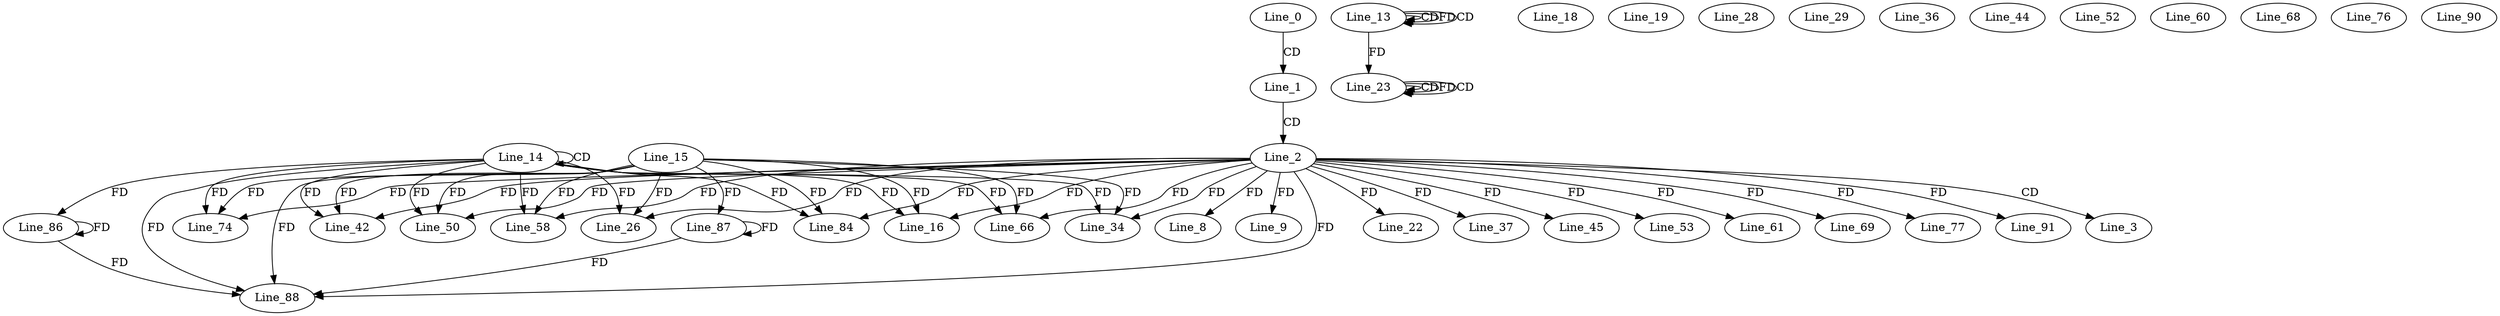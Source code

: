 digraph G {
  Line_0;
  Line_1;
  Line_2;
  Line_3;
  Line_8;
  Line_9;
  Line_13;
  Line_13;
  Line_13;
  Line_13;
  Line_14;
  Line_14;
  Line_16;
  Line_15;
  Line_16;
  Line_16;
  Line_18;
  Line_19;
  Line_22;
  Line_23;
  Line_23;
  Line_23;
  Line_23;
  Line_26;
  Line_26;
  Line_26;
  Line_28;
  Line_29;
  Line_34;
  Line_34;
  Line_34;
  Line_36;
  Line_37;
  Line_42;
  Line_42;
  Line_42;
  Line_44;
  Line_45;
  Line_50;
  Line_50;
  Line_50;
  Line_52;
  Line_53;
  Line_58;
  Line_58;
  Line_58;
  Line_60;
  Line_61;
  Line_66;
  Line_66;
  Line_66;
  Line_68;
  Line_69;
  Line_74;
  Line_74;
  Line_74;
  Line_76;
  Line_77;
  Line_84;
  Line_84;
  Line_84;
  Line_86;
  Line_86;
  Line_87;
  Line_88;
  Line_88;
  Line_88;
  Line_90;
  Line_91;
  Line_0 -> Line_1 [ label="CD" ];
  Line_1 -> Line_2 [ label="CD" ];
  Line_2 -> Line_3 [ label="CD" ];
  Line_2 -> Line_8 [ label="FD" ];
  Line_2 -> Line_9 [ label="FD" ];
  Line_13 -> Line_13 [ label="CD" ];
  Line_13 -> Line_13 [ label="FD" ];
  Line_13 -> Line_13 [ label="CD" ];
  Line_14 -> Line_14 [ label="CD" ];
  Line_2 -> Line_16 [ label="FD" ];
  Line_15 -> Line_16 [ label="FD" ];
  Line_14 -> Line_16 [ label="FD" ];
  Line_2 -> Line_22 [ label="FD" ];
  Line_13 -> Line_23 [ label="FD" ];
  Line_23 -> Line_23 [ label="CD" ];
  Line_23 -> Line_23 [ label="FD" ];
  Line_23 -> Line_23 [ label="CD" ];
  Line_2 -> Line_26 [ label="FD" ];
  Line_15 -> Line_26 [ label="FD" ];
  Line_14 -> Line_26 [ label="FD" ];
  Line_2 -> Line_34 [ label="FD" ];
  Line_15 -> Line_34 [ label="FD" ];
  Line_14 -> Line_34 [ label="FD" ];
  Line_2 -> Line_37 [ label="FD" ];
  Line_2 -> Line_42 [ label="FD" ];
  Line_15 -> Line_42 [ label="FD" ];
  Line_14 -> Line_42 [ label="FD" ];
  Line_2 -> Line_45 [ label="FD" ];
  Line_2 -> Line_50 [ label="FD" ];
  Line_15 -> Line_50 [ label="FD" ];
  Line_14 -> Line_50 [ label="FD" ];
  Line_2 -> Line_53 [ label="FD" ];
  Line_2 -> Line_58 [ label="FD" ];
  Line_15 -> Line_58 [ label="FD" ];
  Line_14 -> Line_58 [ label="FD" ];
  Line_2 -> Line_61 [ label="FD" ];
  Line_2 -> Line_66 [ label="FD" ];
  Line_15 -> Line_66 [ label="FD" ];
  Line_14 -> Line_66 [ label="FD" ];
  Line_2 -> Line_69 [ label="FD" ];
  Line_2 -> Line_74 [ label="FD" ];
  Line_15 -> Line_74 [ label="FD" ];
  Line_14 -> Line_74 [ label="FD" ];
  Line_2 -> Line_77 [ label="FD" ];
  Line_2 -> Line_84 [ label="FD" ];
  Line_15 -> Line_84 [ label="FD" ];
  Line_14 -> Line_84 [ label="FD" ];
  Line_14 -> Line_86 [ label="FD" ];
  Line_86 -> Line_86 [ label="FD" ];
  Line_15 -> Line_87 [ label="FD" ];
  Line_87 -> Line_87 [ label="FD" ];
  Line_2 -> Line_88 [ label="FD" ];
  Line_15 -> Line_88 [ label="FD" ];
  Line_87 -> Line_88 [ label="FD" ];
  Line_14 -> Line_88 [ label="FD" ];
  Line_86 -> Line_88 [ label="FD" ];
  Line_2 -> Line_91 [ label="FD" ];
}
